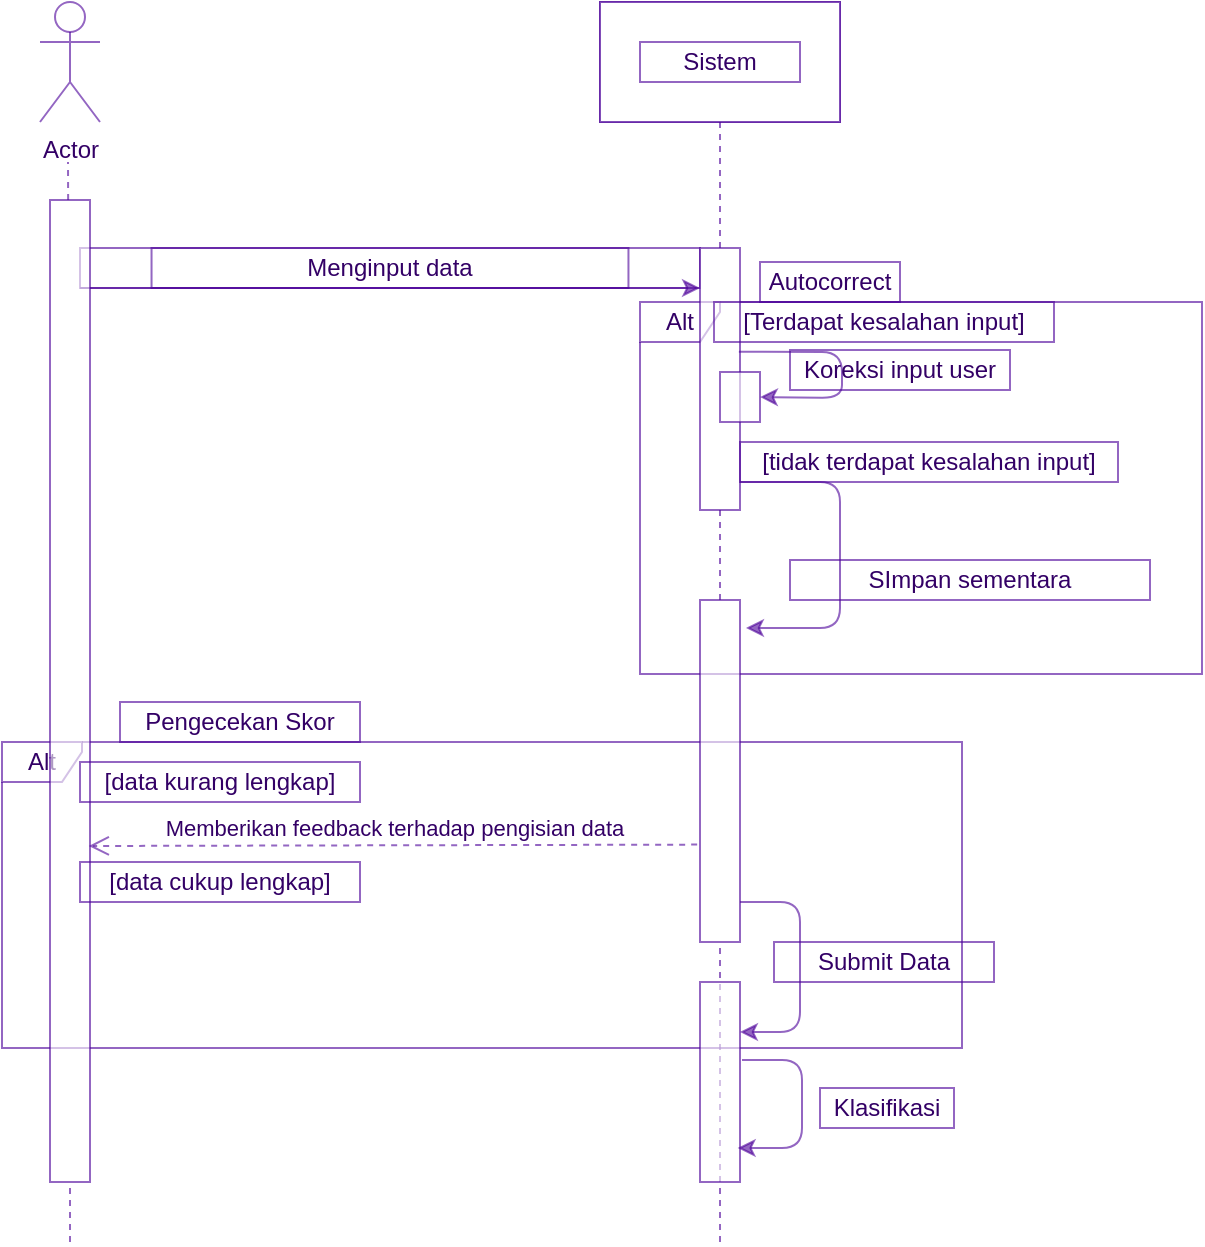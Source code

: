 <mxfile version="12.7.4" type="github">
  <diagram id="Kr0X2cho4FaQQ7qcvASZ" name="Page-1">
    <mxGraphModel dx="1421" dy="831" grid="1" gridSize="10" guides="1" tooltips="1" connect="1" arrows="1" fold="1" page="1" pageScale="1" pageWidth="827" pageHeight="1169" math="0" shadow="0">
      <root>
        <mxCell id="0" />
        <mxCell id="1" parent="0" />
        <mxCell id="ZmYGv-1Y40UOif_T1ciF-16" value="Alt" style="shape=umlFrame;whiteSpace=wrap;html=1;width=40;height=20;opacity=60;fillColor=none;strokeColor=#4C0099;fontColor=#330066;" vertex="1" parent="1">
          <mxGeometry x="433" y="425" width="281" height="186" as="geometry" />
        </mxCell>
        <mxCell id="ZmYGv-1Y40UOif_T1ciF-19" value="Alt" style="shape=umlFrame;whiteSpace=wrap;html=1;width=40;height=20;opacity=60;strokeColor=#4C0099;fontColor=#330066;shadow=0;" vertex="1" parent="1">
          <mxGeometry x="114" y="645" width="480" height="153" as="geometry" />
        </mxCell>
        <mxCell id="PtdSSJlPHfbnFX0VxmrV-1" value="Actor" style="shape=umlActor;verticalLabelPosition=bottom;labelBackgroundColor=#ffffff;verticalAlign=top;html=1;outlineConnect=0;opacity=60;strokeColor=#4C0099;fontColor=#330066;" parent="1" vertex="1">
          <mxGeometry x="133" y="275" width="30" height="60" as="geometry" />
        </mxCell>
        <mxCell id="yn2PeH5WS4tfaP8pmI9j-5" value="" style="group;opacity=60;strokeColor=#4C0099;fontColor=#330066;" parent="1" vertex="1" connectable="0">
          <mxGeometry x="413" y="275" width="120" height="60" as="geometry" />
        </mxCell>
        <mxCell id="PtdSSJlPHfbnFX0VxmrV-2" value="" style="rounded=0;whiteSpace=wrap;html=1;opacity=60;strokeColor=#4C0099;fontColor=#330066;" parent="yn2PeH5WS4tfaP8pmI9j-5" vertex="1">
          <mxGeometry width="120" height="60" as="geometry" />
        </mxCell>
        <mxCell id="yn2PeH5WS4tfaP8pmI9j-1" value="Sistem" style="text;html=1;align=center;verticalAlign=middle;whiteSpace=wrap;rounded=0;opacity=60;strokeColor=#4C0099;fontColor=#330066;" parent="yn2PeH5WS4tfaP8pmI9j-5" vertex="1">
          <mxGeometry x="20" y="20" width="80" height="20" as="geometry" />
        </mxCell>
        <mxCell id="yn2PeH5WS4tfaP8pmI9j-14" value="" style="endArrow=classic;html=1;exitX=0;exitY=1;exitDx=0;exitDy=0;opacity=60;strokeColor=#4C0099;fontColor=#330066;" parent="1" source="ZmYGv-1Y40UOif_T1ciF-18" edge="1">
          <mxGeometry width="50" height="50" relative="1" as="geometry">
            <mxPoint x="483" y="495" as="sourcePoint" />
            <mxPoint x="486" y="588" as="targetPoint" />
            <Array as="points">
              <mxPoint x="533" y="515" />
              <mxPoint x="533" y="588" />
            </Array>
          </mxGeometry>
        </mxCell>
        <mxCell id="yn2PeH5WS4tfaP8pmI9j-16" value="" style="group;opacity=60;strokeColor=#4C0099;fontColor=#330066;" parent="1" vertex="1" connectable="0">
          <mxGeometry x="153" y="398" width="310" height="20" as="geometry" />
        </mxCell>
        <mxCell id="yn2PeH5WS4tfaP8pmI9j-4" value="" style="endArrow=classic;html=1;opacity=60;strokeColor=#4C0099;fontColor=#330066;" parent="yn2PeH5WS4tfaP8pmI9j-16" edge="1">
          <mxGeometry width="50" height="50" relative="1" as="geometry">
            <mxPoint y="20" as="sourcePoint" />
            <mxPoint x="310" y="20" as="targetPoint" />
          </mxGeometry>
        </mxCell>
        <mxCell id="yn2PeH5WS4tfaP8pmI9j-9" value="Menginput data" style="text;html=1;align=center;verticalAlign=middle;whiteSpace=wrap;rounded=0;opacity=60;strokeColor=#4C0099;fontColor=#330066;" parent="yn2PeH5WS4tfaP8pmI9j-16" vertex="1">
          <mxGeometry x="35.769" width="238.462" height="20" as="geometry" />
        </mxCell>
        <mxCell id="1JGHUam5wkuJCgiTYqTm-18" value="SImpan sementara" style="text;html=1;align=center;verticalAlign=middle;whiteSpace=wrap;rounded=0;opacity=60;strokeColor=#4C0099;fontColor=#330066;" parent="1" vertex="1">
          <mxGeometry x="508" y="554" width="180" height="20" as="geometry" />
        </mxCell>
        <mxCell id="1JGHUam5wkuJCgiTYqTm-25" value="" style="endArrow=none;dashed=1;html=1;opacity=60;strokeColor=#4C0099;fontColor=#330066;" parent="1" source="1JGHUam5wkuJCgiTYqTm-30" edge="1">
          <mxGeometry width="50" height="50" relative="1" as="geometry">
            <mxPoint x="147.41" y="1015" as="sourcePoint" />
            <mxPoint x="147" y="355" as="targetPoint" />
          </mxGeometry>
        </mxCell>
        <mxCell id="1JGHUam5wkuJCgiTYqTm-26" value="" style="endArrow=none;dashed=1;html=1;entryX=0.5;entryY=1;entryDx=0;entryDy=0;opacity=60;strokeColor=#4C0099;fontColor=#330066;" parent="1" source="1JGHUam5wkuJCgiTYqTm-33" target="PtdSSJlPHfbnFX0VxmrV-2" edge="1">
          <mxGeometry width="50" height="50" relative="1" as="geometry">
            <mxPoint x="472.41" y="1015" as="sourcePoint" />
            <mxPoint x="472.41" y="536" as="targetPoint" />
          </mxGeometry>
        </mxCell>
        <mxCell id="1JGHUam5wkuJCgiTYqTm-30" value="" style="rounded=0;whiteSpace=wrap;html=1;opacity=60;strokeColor=#4C0099;fontColor=#330066;" parent="1" vertex="1">
          <mxGeometry x="138" y="374" width="20" height="491" as="geometry" />
        </mxCell>
        <mxCell id="1JGHUam5wkuJCgiTYqTm-31" value="" style="endArrow=none;dashed=1;html=1;opacity=60;strokeColor=#4C0099;fontColor=#330066;" parent="1" target="1JGHUam5wkuJCgiTYqTm-30" edge="1">
          <mxGeometry width="50" height="50" relative="1" as="geometry">
            <mxPoint x="148" y="895" as="sourcePoint" />
            <mxPoint x="147.41" y="536" as="targetPoint" />
          </mxGeometry>
        </mxCell>
        <mxCell id="1JGHUam5wkuJCgiTYqTm-33" value="" style="rounded=0;whiteSpace=wrap;html=1;opacity=60;strokeColor=#4C0099;fontColor=#330066;" parent="1" vertex="1">
          <mxGeometry x="463" y="398" width="20" height="131" as="geometry" />
        </mxCell>
        <mxCell id="1JGHUam5wkuJCgiTYqTm-34" value="" style="endArrow=none;dashed=1;html=1;entryX=0.5;entryY=1;entryDx=0;entryDy=0;opacity=60;strokeColor=#4C0099;fontColor=#330066;" parent="1" target="1JGHUam5wkuJCgiTYqTm-33" edge="1" source="1JGHUam5wkuJCgiTYqTm-40">
          <mxGeometry width="50" height="50" relative="1" as="geometry">
            <mxPoint x="473" y="1035" as="sourcePoint" />
            <mxPoint x="473" y="508.0" as="targetPoint" />
          </mxGeometry>
        </mxCell>
        <mxCell id="1JGHUam5wkuJCgiTYqTm-41" value="Memberikan feedback terhadap pengisian data" style="html=1;verticalAlign=bottom;endArrow=open;dashed=1;endSize=8;entryX=0.969;entryY=0.209;entryDx=0;entryDy=0;entryPerimeter=0;exitX=-0.071;exitY=0.893;exitDx=0;exitDy=0;exitPerimeter=0;opacity=60;strokeColor=#4C0099;fontColor=#330066;" parent="1" edge="1">
          <mxGeometry relative="1" as="geometry">
            <mxPoint x="461.58" y="696.3" as="sourcePoint" />
            <mxPoint x="157.38" y="697" as="targetPoint" />
          </mxGeometry>
        </mxCell>
        <mxCell id="1JGHUam5wkuJCgiTYqTm-40" value="" style="rounded=0;whiteSpace=wrap;html=1;opacity=60;strokeColor=#4C0099;fontColor=#330066;" parent="1" vertex="1">
          <mxGeometry x="463" y="574" width="20" height="171" as="geometry" />
        </mxCell>
        <mxCell id="ZmYGv-1Y40UOif_T1ciF-9" value="" style="endArrow=none;dashed=1;html=1;entryX=0.5;entryY=1;entryDx=0;entryDy=0;opacity=60;strokeColor=#4C0099;fontColor=#330066;" edge="1" parent="1" target="1JGHUam5wkuJCgiTYqTm-40">
          <mxGeometry width="50" height="50" relative="1" as="geometry">
            <mxPoint x="473" y="895" as="sourcePoint" />
            <mxPoint x="473" y="505" as="targetPoint" />
          </mxGeometry>
        </mxCell>
        <mxCell id="ZmYGv-1Y40UOif_T1ciF-12" value="" style="rounded=0;whiteSpace=wrap;html=1;opacity=60;strokeColor=#4C0099;fontColor=#330066;" vertex="1" parent="1">
          <mxGeometry x="473" y="460" width="20" height="25" as="geometry" />
        </mxCell>
        <mxCell id="ZmYGv-1Y40UOif_T1ciF-13" value="" style="endArrow=classic;html=1;entryX=1;entryY=0.5;entryDx=0;entryDy=0;opacity=60;strokeColor=#4C0099;exitX=0.972;exitY=0.396;exitDx=0;exitDy=0;exitPerimeter=0;fontColor=#330066;" edge="1" parent="1" source="1JGHUam5wkuJCgiTYqTm-33" target="ZmYGv-1Y40UOif_T1ciF-12">
          <mxGeometry width="50" height="50" relative="1" as="geometry">
            <mxPoint x="484" y="450" as="sourcePoint" />
            <mxPoint x="494.0" y="472.5" as="targetPoint" />
            <Array as="points">
              <mxPoint x="534" y="450" />
              <mxPoint x="534" y="473" />
            </Array>
          </mxGeometry>
        </mxCell>
        <mxCell id="ZmYGv-1Y40UOif_T1ciF-14" value="Koreksi input user" style="text;html=1;align=center;verticalAlign=middle;whiteSpace=wrap;rounded=0;opacity=60;strokeColor=#4C0099;fontColor=#330066;" vertex="1" parent="1">
          <mxGeometry x="508" y="449" width="110" height="20" as="geometry" />
        </mxCell>
        <mxCell id="ZmYGv-1Y40UOif_T1ciF-15" value="Autocorrect" style="text;html=1;align=center;verticalAlign=middle;whiteSpace=wrap;rounded=0;opacity=60;strokeColor=#4C0099;fontColor=#330066;" vertex="1" parent="1">
          <mxGeometry x="493" y="405" width="70" height="20" as="geometry" />
        </mxCell>
        <mxCell id="ZmYGv-1Y40UOif_T1ciF-17" value="[Terdapat kesalahan input]" style="text;html=1;align=center;verticalAlign=middle;whiteSpace=wrap;rounded=0;opacity=60;strokeColor=#4C0099;fontColor=#330066;" vertex="1" parent="1">
          <mxGeometry x="470" y="425" width="170" height="20" as="geometry" />
        </mxCell>
        <mxCell id="ZmYGv-1Y40UOif_T1ciF-18" value="[tidak terdapat kesalahan input]" style="text;html=1;align=center;verticalAlign=middle;whiteSpace=wrap;rounded=0;opacity=60;strokeColor=#4C0099;fontColor=#330066;" vertex="1" parent="1">
          <mxGeometry x="483" y="495" width="189" height="20" as="geometry" />
        </mxCell>
        <mxCell id="ZmYGv-1Y40UOif_T1ciF-20" value="Pengecekan Skor" style="text;html=1;align=center;verticalAlign=middle;whiteSpace=wrap;rounded=0;opacity=60;strokeColor=#4C0099;fontColor=#330066;" vertex="1" parent="1">
          <mxGeometry x="173" y="625" width="120" height="20" as="geometry" />
        </mxCell>
        <mxCell id="ZmYGv-1Y40UOif_T1ciF-21" value="[data kurang lengkap]" style="text;html=1;align=center;verticalAlign=middle;whiteSpace=wrap;rounded=0;opacity=60;strokeColor=#4C0099;fontColor=#330066;" vertex="1" parent="1">
          <mxGeometry x="153" y="655" width="140" height="20" as="geometry" />
        </mxCell>
        <mxCell id="ZmYGv-1Y40UOif_T1ciF-22" value="[data cukup lengkap]" style="text;html=1;align=center;verticalAlign=middle;whiteSpace=wrap;rounded=0;opacity=60;strokeColor=#4C0099;fontColor=#330066;" vertex="1" parent="1">
          <mxGeometry x="153" y="705" width="140" height="20" as="geometry" />
        </mxCell>
        <mxCell id="ZmYGv-1Y40UOif_T1ciF-23" value="" style="rounded=0;whiteSpace=wrap;html=1;opacity=60;strokeColor=#4C0099;fontColor=#330066;" vertex="1" parent="1">
          <mxGeometry x="463" y="765" width="20" height="100" as="geometry" />
        </mxCell>
        <mxCell id="ZmYGv-1Y40UOif_T1ciF-24" value="" style="endArrow=classic;html=1;entryX=1;entryY=0.25;entryDx=0;entryDy=0;opacity=60;strokeColor=#4C0099;fontColor=#330066;" edge="1" parent="1" target="ZmYGv-1Y40UOif_T1ciF-23">
          <mxGeometry width="50" height="50" relative="1" as="geometry">
            <mxPoint x="483" y="725" as="sourcePoint" />
            <mxPoint x="433" y="805" as="targetPoint" />
            <Array as="points">
              <mxPoint x="513" y="725" />
              <mxPoint x="513" y="790" />
            </Array>
          </mxGeometry>
        </mxCell>
        <mxCell id="ZmYGv-1Y40UOif_T1ciF-25" value="Submit Data" style="text;html=1;align=center;verticalAlign=middle;whiteSpace=wrap;rounded=0;opacity=60;strokeColor=#4C0099;fontColor=#330066;" vertex="1" parent="1">
          <mxGeometry x="500" y="745" width="110" height="20" as="geometry" />
        </mxCell>
        <mxCell id="ZmYGv-1Y40UOif_T1ciF-26" value="" style="endArrow=classic;html=1;entryX=0.992;entryY=0.83;entryDx=0;entryDy=0;entryPerimeter=0;opacity=60;strokeColor=#4C0099;fontColor=#330066;" edge="1" parent="1">
          <mxGeometry width="50" height="50" relative="1" as="geometry">
            <mxPoint x="484" y="804" as="sourcePoint" />
            <mxPoint x="481.84" y="848" as="targetPoint" />
            <Array as="points">
              <mxPoint x="514" y="804" />
              <mxPoint x="514" y="848" />
            </Array>
          </mxGeometry>
        </mxCell>
        <mxCell id="ZmYGv-1Y40UOif_T1ciF-27" value="Klasifikasi" style="text;html=1;align=center;verticalAlign=middle;whiteSpace=wrap;rounded=0;opacity=60;strokeColor=#4C0099;fontColor=#330066;" vertex="1" parent="1">
          <mxGeometry x="523" y="818" width="67" height="20" as="geometry" />
        </mxCell>
      </root>
    </mxGraphModel>
  </diagram>
</mxfile>
